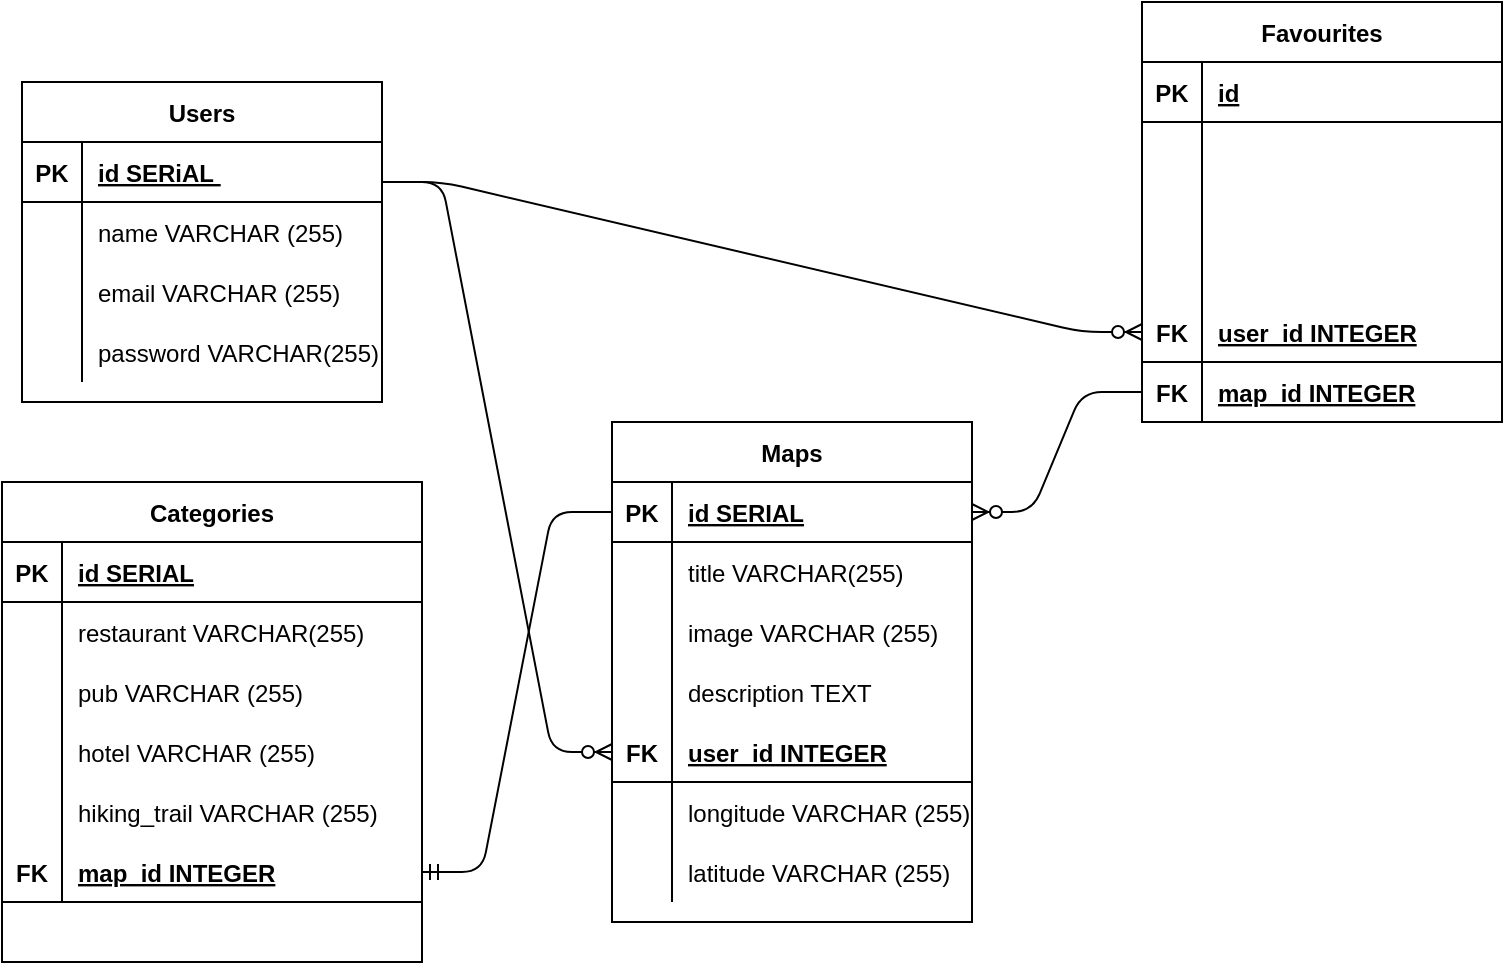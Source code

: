 <mxfile version="14.9.7" type="github">
  <diagram id="TrnQOXp9rY2w7XfySNES" name="Page-1">
    <mxGraphModel dx="1426" dy="794" grid="1" gridSize="10" guides="1" tooltips="1" connect="1" arrows="1" fold="1" page="1" pageScale="1" pageWidth="850" pageHeight="1100" math="0" shadow="0">
      <root>
        <mxCell id="0" />
        <mxCell id="1" parent="0" />
        <mxCell id="OUigYOL4HRTRg1foc2ci-1" value="Users" style="shape=table;startSize=30;container=1;collapsible=1;childLayout=tableLayout;fixedRows=1;rowLines=0;fontStyle=1;align=center;resizeLast=1;" vertex="1" parent="1">
          <mxGeometry x="40" y="80" width="180" height="160" as="geometry" />
        </mxCell>
        <mxCell id="OUigYOL4HRTRg1foc2ci-2" value="" style="shape=partialRectangle;collapsible=0;dropTarget=0;pointerEvents=0;fillColor=none;top=0;left=0;bottom=1;right=0;points=[[0,0.5],[1,0.5]];portConstraint=eastwest;" vertex="1" parent="OUigYOL4HRTRg1foc2ci-1">
          <mxGeometry y="30" width="180" height="30" as="geometry" />
        </mxCell>
        <mxCell id="OUigYOL4HRTRg1foc2ci-3" value="PK" style="shape=partialRectangle;connectable=0;fillColor=none;top=0;left=0;bottom=0;right=0;fontStyle=1;overflow=hidden;" vertex="1" parent="OUigYOL4HRTRg1foc2ci-2">
          <mxGeometry width="30" height="30" as="geometry" />
        </mxCell>
        <mxCell id="OUigYOL4HRTRg1foc2ci-4" value="id SERiAL " style="shape=partialRectangle;connectable=0;fillColor=none;top=0;left=0;bottom=0;right=0;align=left;spacingLeft=6;fontStyle=5;overflow=hidden;" vertex="1" parent="OUigYOL4HRTRg1foc2ci-2">
          <mxGeometry x="30" width="150" height="30" as="geometry" />
        </mxCell>
        <mxCell id="OUigYOL4HRTRg1foc2ci-5" value="" style="shape=partialRectangle;collapsible=0;dropTarget=0;pointerEvents=0;fillColor=none;top=0;left=0;bottom=0;right=0;points=[[0,0.5],[1,0.5]];portConstraint=eastwest;" vertex="1" parent="OUigYOL4HRTRg1foc2ci-1">
          <mxGeometry y="60" width="180" height="30" as="geometry" />
        </mxCell>
        <mxCell id="OUigYOL4HRTRg1foc2ci-6" value="" style="shape=partialRectangle;connectable=0;fillColor=none;top=0;left=0;bottom=0;right=0;editable=1;overflow=hidden;" vertex="1" parent="OUigYOL4HRTRg1foc2ci-5">
          <mxGeometry width="30" height="30" as="geometry" />
        </mxCell>
        <mxCell id="OUigYOL4HRTRg1foc2ci-7" value="name VARCHAR (255)" style="shape=partialRectangle;connectable=0;fillColor=none;top=0;left=0;bottom=0;right=0;align=left;spacingLeft=6;overflow=hidden;" vertex="1" parent="OUigYOL4HRTRg1foc2ci-5">
          <mxGeometry x="30" width="150" height="30" as="geometry" />
        </mxCell>
        <mxCell id="OUigYOL4HRTRg1foc2ci-8" value="" style="shape=partialRectangle;collapsible=0;dropTarget=0;pointerEvents=0;fillColor=none;top=0;left=0;bottom=0;right=0;points=[[0,0.5],[1,0.5]];portConstraint=eastwest;" vertex="1" parent="OUigYOL4HRTRg1foc2ci-1">
          <mxGeometry y="90" width="180" height="30" as="geometry" />
        </mxCell>
        <mxCell id="OUigYOL4HRTRg1foc2ci-9" value="" style="shape=partialRectangle;connectable=0;fillColor=none;top=0;left=0;bottom=0;right=0;editable=1;overflow=hidden;" vertex="1" parent="OUigYOL4HRTRg1foc2ci-8">
          <mxGeometry width="30" height="30" as="geometry" />
        </mxCell>
        <mxCell id="OUigYOL4HRTRg1foc2ci-10" value="email VARCHAR (255)" style="shape=partialRectangle;connectable=0;fillColor=none;top=0;left=0;bottom=0;right=0;align=left;spacingLeft=6;overflow=hidden;" vertex="1" parent="OUigYOL4HRTRg1foc2ci-8">
          <mxGeometry x="30" width="150" height="30" as="geometry" />
        </mxCell>
        <mxCell id="OUigYOL4HRTRg1foc2ci-11" value="" style="shape=partialRectangle;collapsible=0;dropTarget=0;pointerEvents=0;fillColor=none;top=0;left=0;bottom=0;right=0;points=[[0,0.5],[1,0.5]];portConstraint=eastwest;" vertex="1" parent="OUigYOL4HRTRg1foc2ci-1">
          <mxGeometry y="120" width="180" height="30" as="geometry" />
        </mxCell>
        <mxCell id="OUigYOL4HRTRg1foc2ci-12" value="" style="shape=partialRectangle;connectable=0;fillColor=none;top=0;left=0;bottom=0;right=0;editable=1;overflow=hidden;" vertex="1" parent="OUigYOL4HRTRg1foc2ci-11">
          <mxGeometry width="30" height="30" as="geometry" />
        </mxCell>
        <mxCell id="OUigYOL4HRTRg1foc2ci-13" value="password VARCHAR(255)" style="shape=partialRectangle;connectable=0;fillColor=none;top=0;left=0;bottom=0;right=0;align=left;spacingLeft=6;overflow=hidden;" vertex="1" parent="OUigYOL4HRTRg1foc2ci-11">
          <mxGeometry x="30" width="150" height="30" as="geometry" />
        </mxCell>
        <mxCell id="OUigYOL4HRTRg1foc2ci-14" value="Maps" style="shape=table;startSize=30;container=1;collapsible=1;childLayout=tableLayout;fixedRows=1;rowLines=0;fontStyle=1;align=center;resizeLast=1;" vertex="1" parent="1">
          <mxGeometry x="335" y="250" width="180" height="250" as="geometry" />
        </mxCell>
        <mxCell id="OUigYOL4HRTRg1foc2ci-15" value="" style="shape=partialRectangle;collapsible=0;dropTarget=0;pointerEvents=0;fillColor=none;top=0;left=0;bottom=1;right=0;points=[[0,0.5],[1,0.5]];portConstraint=eastwest;" vertex="1" parent="OUigYOL4HRTRg1foc2ci-14">
          <mxGeometry y="30" width="180" height="30" as="geometry" />
        </mxCell>
        <mxCell id="OUigYOL4HRTRg1foc2ci-16" value="PK" style="shape=partialRectangle;connectable=0;fillColor=none;top=0;left=0;bottom=0;right=0;fontStyle=1;overflow=hidden;" vertex="1" parent="OUigYOL4HRTRg1foc2ci-15">
          <mxGeometry width="30" height="30" as="geometry" />
        </mxCell>
        <mxCell id="OUigYOL4HRTRg1foc2ci-17" value="id SERIAL" style="shape=partialRectangle;connectable=0;fillColor=none;top=0;left=0;bottom=0;right=0;align=left;spacingLeft=6;fontStyle=5;overflow=hidden;" vertex="1" parent="OUigYOL4HRTRg1foc2ci-15">
          <mxGeometry x="30" width="150" height="30" as="geometry" />
        </mxCell>
        <mxCell id="OUigYOL4HRTRg1foc2ci-18" value="" style="shape=partialRectangle;collapsible=0;dropTarget=0;pointerEvents=0;fillColor=none;top=0;left=0;bottom=0;right=0;points=[[0,0.5],[1,0.5]];portConstraint=eastwest;" vertex="1" parent="OUigYOL4HRTRg1foc2ci-14">
          <mxGeometry y="60" width="180" height="30" as="geometry" />
        </mxCell>
        <mxCell id="OUigYOL4HRTRg1foc2ci-19" value="" style="shape=partialRectangle;connectable=0;fillColor=none;top=0;left=0;bottom=0;right=0;editable=1;overflow=hidden;" vertex="1" parent="OUigYOL4HRTRg1foc2ci-18">
          <mxGeometry width="30" height="30" as="geometry" />
        </mxCell>
        <mxCell id="OUigYOL4HRTRg1foc2ci-20" value="title VARCHAR(255)" style="shape=partialRectangle;connectable=0;fillColor=none;top=0;left=0;bottom=0;right=0;align=left;spacingLeft=6;overflow=hidden;" vertex="1" parent="OUigYOL4HRTRg1foc2ci-18">
          <mxGeometry x="30" width="150" height="30" as="geometry" />
        </mxCell>
        <mxCell id="OUigYOL4HRTRg1foc2ci-21" value="" style="shape=partialRectangle;collapsible=0;dropTarget=0;pointerEvents=0;fillColor=none;top=0;left=0;bottom=0;right=0;points=[[0,0.5],[1,0.5]];portConstraint=eastwest;" vertex="1" parent="OUigYOL4HRTRg1foc2ci-14">
          <mxGeometry y="90" width="180" height="30" as="geometry" />
        </mxCell>
        <mxCell id="OUigYOL4HRTRg1foc2ci-22" value="" style="shape=partialRectangle;connectable=0;fillColor=none;top=0;left=0;bottom=0;right=0;editable=1;overflow=hidden;" vertex="1" parent="OUigYOL4HRTRg1foc2ci-21">
          <mxGeometry width="30" height="30" as="geometry" />
        </mxCell>
        <mxCell id="OUigYOL4HRTRg1foc2ci-23" value="image VARCHAR (255)" style="shape=partialRectangle;connectable=0;fillColor=none;top=0;left=0;bottom=0;right=0;align=left;spacingLeft=6;overflow=hidden;" vertex="1" parent="OUigYOL4HRTRg1foc2ci-21">
          <mxGeometry x="30" width="150" height="30" as="geometry" />
        </mxCell>
        <mxCell id="OUigYOL4HRTRg1foc2ci-24" value="" style="shape=partialRectangle;collapsible=0;dropTarget=0;pointerEvents=0;fillColor=none;top=0;left=0;bottom=0;right=0;points=[[0,0.5],[1,0.5]];portConstraint=eastwest;" vertex="1" parent="OUigYOL4HRTRg1foc2ci-14">
          <mxGeometry y="120" width="180" height="30" as="geometry" />
        </mxCell>
        <mxCell id="OUigYOL4HRTRg1foc2ci-25" value="" style="shape=partialRectangle;connectable=0;fillColor=none;top=0;left=0;bottom=0;right=0;editable=1;overflow=hidden;" vertex="1" parent="OUigYOL4HRTRg1foc2ci-24">
          <mxGeometry width="30" height="30" as="geometry" />
        </mxCell>
        <mxCell id="OUigYOL4HRTRg1foc2ci-26" value="description TEXT" style="shape=partialRectangle;connectable=0;fillColor=none;top=0;left=0;bottom=0;right=0;align=left;spacingLeft=6;overflow=hidden;" vertex="1" parent="OUigYOL4HRTRg1foc2ci-24">
          <mxGeometry x="30" width="150" height="30" as="geometry" />
        </mxCell>
        <mxCell id="OUigYOL4HRTRg1foc2ci-27" value="" style="shape=partialRectangle;collapsible=0;dropTarget=0;pointerEvents=0;fillColor=none;top=0;left=0;bottom=1;right=0;points=[[0,0.5],[1,0.5]];portConstraint=eastwest;" vertex="1" parent="OUigYOL4HRTRg1foc2ci-14">
          <mxGeometry y="150" width="180" height="30" as="geometry" />
        </mxCell>
        <mxCell id="OUigYOL4HRTRg1foc2ci-28" value="FK" style="shape=partialRectangle;connectable=0;fillColor=none;top=0;left=0;bottom=0;right=0;fontStyle=1;overflow=hidden;" vertex="1" parent="OUigYOL4HRTRg1foc2ci-27">
          <mxGeometry width="30" height="30" as="geometry" />
        </mxCell>
        <mxCell id="OUigYOL4HRTRg1foc2ci-29" value="user_id INTEGER" style="shape=partialRectangle;connectable=0;fillColor=none;top=0;left=0;bottom=0;right=0;align=left;spacingLeft=6;fontStyle=5;overflow=hidden;" vertex="1" parent="OUigYOL4HRTRg1foc2ci-27">
          <mxGeometry x="30" width="150" height="30" as="geometry" />
        </mxCell>
        <mxCell id="OUigYOL4HRTRg1foc2ci-53" value="" style="shape=partialRectangle;collapsible=0;dropTarget=0;pointerEvents=0;fillColor=none;top=0;left=0;bottom=0;right=0;points=[[0,0.5],[1,0.5]];portConstraint=eastwest;" vertex="1" parent="OUigYOL4HRTRg1foc2ci-14">
          <mxGeometry y="180" width="180" height="30" as="geometry" />
        </mxCell>
        <mxCell id="OUigYOL4HRTRg1foc2ci-54" value="" style="shape=partialRectangle;connectable=0;fillColor=none;top=0;left=0;bottom=0;right=0;editable=1;overflow=hidden;" vertex="1" parent="OUigYOL4HRTRg1foc2ci-53">
          <mxGeometry width="30" height="30" as="geometry" />
        </mxCell>
        <mxCell id="OUigYOL4HRTRg1foc2ci-55" value="longitude VARCHAR (255)" style="shape=partialRectangle;connectable=0;fillColor=none;top=0;left=0;bottom=0;right=0;align=left;spacingLeft=6;overflow=hidden;" vertex="1" parent="OUigYOL4HRTRg1foc2ci-53">
          <mxGeometry x="30" width="150" height="30" as="geometry" />
        </mxCell>
        <mxCell id="OUigYOL4HRTRg1foc2ci-56" value="" style="shape=partialRectangle;collapsible=0;dropTarget=0;pointerEvents=0;fillColor=none;top=0;left=0;bottom=0;right=0;points=[[0,0.5],[1,0.5]];portConstraint=eastwest;" vertex="1" parent="OUigYOL4HRTRg1foc2ci-14">
          <mxGeometry y="210" width="180" height="30" as="geometry" />
        </mxCell>
        <mxCell id="OUigYOL4HRTRg1foc2ci-57" value="" style="shape=partialRectangle;connectable=0;fillColor=none;top=0;left=0;bottom=0;right=0;editable=1;overflow=hidden;" vertex="1" parent="OUigYOL4HRTRg1foc2ci-56">
          <mxGeometry width="30" height="30" as="geometry" />
        </mxCell>
        <mxCell id="OUigYOL4HRTRg1foc2ci-58" value="latitude VARCHAR (255)" style="shape=partialRectangle;connectable=0;fillColor=none;top=0;left=0;bottom=0;right=0;align=left;spacingLeft=6;overflow=hidden;" vertex="1" parent="OUigYOL4HRTRg1foc2ci-56">
          <mxGeometry x="30" width="150" height="30" as="geometry" />
        </mxCell>
        <mxCell id="OUigYOL4HRTRg1foc2ci-30" value="Categories" style="shape=table;startSize=30;container=1;collapsible=1;childLayout=tableLayout;fixedRows=1;rowLines=0;fontStyle=1;align=center;resizeLast=1;" vertex="1" parent="1">
          <mxGeometry x="30" y="280" width="210" height="240" as="geometry" />
        </mxCell>
        <mxCell id="OUigYOL4HRTRg1foc2ci-31" value="" style="shape=partialRectangle;collapsible=0;dropTarget=0;pointerEvents=0;fillColor=none;top=0;left=0;bottom=1;right=0;points=[[0,0.5],[1,0.5]];portConstraint=eastwest;" vertex="1" parent="OUigYOL4HRTRg1foc2ci-30">
          <mxGeometry y="30" width="210" height="30" as="geometry" />
        </mxCell>
        <mxCell id="OUigYOL4HRTRg1foc2ci-32" value="PK" style="shape=partialRectangle;connectable=0;fillColor=none;top=0;left=0;bottom=0;right=0;fontStyle=1;overflow=hidden;" vertex="1" parent="OUigYOL4HRTRg1foc2ci-31">
          <mxGeometry width="30" height="30" as="geometry" />
        </mxCell>
        <mxCell id="OUigYOL4HRTRg1foc2ci-33" value="id SERIAL" style="shape=partialRectangle;connectable=0;fillColor=none;top=0;left=0;bottom=0;right=0;align=left;spacingLeft=6;fontStyle=5;overflow=hidden;" vertex="1" parent="OUigYOL4HRTRg1foc2ci-31">
          <mxGeometry x="30" width="180" height="30" as="geometry" />
        </mxCell>
        <mxCell id="OUigYOL4HRTRg1foc2ci-34" value="" style="shape=partialRectangle;collapsible=0;dropTarget=0;pointerEvents=0;fillColor=none;top=0;left=0;bottom=0;right=0;points=[[0,0.5],[1,0.5]];portConstraint=eastwest;" vertex="1" parent="OUigYOL4HRTRg1foc2ci-30">
          <mxGeometry y="60" width="210" height="30" as="geometry" />
        </mxCell>
        <mxCell id="OUigYOL4HRTRg1foc2ci-35" value="" style="shape=partialRectangle;connectable=0;fillColor=none;top=0;left=0;bottom=0;right=0;editable=1;overflow=hidden;" vertex="1" parent="OUigYOL4HRTRg1foc2ci-34">
          <mxGeometry width="30" height="30" as="geometry" />
        </mxCell>
        <mxCell id="OUigYOL4HRTRg1foc2ci-36" value="restaurant VARCHAR(255)" style="shape=partialRectangle;connectable=0;fillColor=none;top=0;left=0;bottom=0;right=0;align=left;spacingLeft=6;overflow=hidden;" vertex="1" parent="OUigYOL4HRTRg1foc2ci-34">
          <mxGeometry x="30" width="180" height="30" as="geometry" />
        </mxCell>
        <mxCell id="OUigYOL4HRTRg1foc2ci-37" value="" style="shape=partialRectangle;collapsible=0;dropTarget=0;pointerEvents=0;fillColor=none;top=0;left=0;bottom=0;right=0;points=[[0,0.5],[1,0.5]];portConstraint=eastwest;" vertex="1" parent="OUigYOL4HRTRg1foc2ci-30">
          <mxGeometry y="90" width="210" height="30" as="geometry" />
        </mxCell>
        <mxCell id="OUigYOL4HRTRg1foc2ci-38" value="" style="shape=partialRectangle;connectable=0;fillColor=none;top=0;left=0;bottom=0;right=0;editable=1;overflow=hidden;" vertex="1" parent="OUigYOL4HRTRg1foc2ci-37">
          <mxGeometry width="30" height="30" as="geometry" />
        </mxCell>
        <mxCell id="OUigYOL4HRTRg1foc2ci-39" value="pub VARCHAR (255)" style="shape=partialRectangle;connectable=0;fillColor=none;top=0;left=0;bottom=0;right=0;align=left;spacingLeft=6;overflow=hidden;" vertex="1" parent="OUigYOL4HRTRg1foc2ci-37">
          <mxGeometry x="30" width="180" height="30" as="geometry" />
        </mxCell>
        <mxCell id="OUigYOL4HRTRg1foc2ci-40" value="" style="shape=partialRectangle;collapsible=0;dropTarget=0;pointerEvents=0;fillColor=none;top=0;left=0;bottom=0;right=0;points=[[0,0.5],[1,0.5]];portConstraint=eastwest;" vertex="1" parent="OUigYOL4HRTRg1foc2ci-30">
          <mxGeometry y="120" width="210" height="30" as="geometry" />
        </mxCell>
        <mxCell id="OUigYOL4HRTRg1foc2ci-41" value="" style="shape=partialRectangle;connectable=0;fillColor=none;top=0;left=0;bottom=0;right=0;editable=1;overflow=hidden;" vertex="1" parent="OUigYOL4HRTRg1foc2ci-40">
          <mxGeometry width="30" height="30" as="geometry" />
        </mxCell>
        <mxCell id="OUigYOL4HRTRg1foc2ci-42" value="hotel VARCHAR (255)" style="shape=partialRectangle;connectable=0;fillColor=none;top=0;left=0;bottom=0;right=0;align=left;spacingLeft=6;overflow=hidden;" vertex="1" parent="OUigYOL4HRTRg1foc2ci-40">
          <mxGeometry x="30" width="180" height="30" as="geometry" />
        </mxCell>
        <mxCell id="OUigYOL4HRTRg1foc2ci-43" value="" style="shape=partialRectangle;collapsible=0;dropTarget=0;pointerEvents=0;fillColor=none;top=0;left=0;bottom=0;right=0;points=[[0,0.5],[1,0.5]];portConstraint=eastwest;" vertex="1" parent="OUigYOL4HRTRg1foc2ci-30">
          <mxGeometry y="150" width="210" height="30" as="geometry" />
        </mxCell>
        <mxCell id="OUigYOL4HRTRg1foc2ci-44" value="" style="shape=partialRectangle;connectable=0;fillColor=none;top=0;left=0;bottom=0;right=0;editable=1;overflow=hidden;" vertex="1" parent="OUigYOL4HRTRg1foc2ci-43">
          <mxGeometry width="30" height="30" as="geometry" />
        </mxCell>
        <mxCell id="OUigYOL4HRTRg1foc2ci-45" value="hiking_trail VARCHAR (255)" style="shape=partialRectangle;connectable=0;fillColor=none;top=0;left=0;bottom=0;right=0;align=left;spacingLeft=6;overflow=hidden;" vertex="1" parent="OUigYOL4HRTRg1foc2ci-43">
          <mxGeometry x="30" width="180" height="30" as="geometry" />
        </mxCell>
        <mxCell id="OUigYOL4HRTRg1foc2ci-50" value="" style="shape=partialRectangle;collapsible=0;dropTarget=0;pointerEvents=0;fillColor=none;top=0;left=0;bottom=1;right=0;points=[[0,0.5],[1,0.5]];portConstraint=eastwest;" vertex="1" parent="OUigYOL4HRTRg1foc2ci-30">
          <mxGeometry y="180" width="210" height="30" as="geometry" />
        </mxCell>
        <mxCell id="OUigYOL4HRTRg1foc2ci-51" value="FK" style="shape=partialRectangle;connectable=0;fillColor=none;top=0;left=0;bottom=0;right=0;fontStyle=1;overflow=hidden;" vertex="1" parent="OUigYOL4HRTRg1foc2ci-50">
          <mxGeometry width="30" height="30" as="geometry" />
        </mxCell>
        <mxCell id="OUigYOL4HRTRg1foc2ci-52" value="map_id INTEGER" style="shape=partialRectangle;connectable=0;fillColor=none;top=0;left=0;bottom=0;right=0;align=left;spacingLeft=6;fontStyle=5;overflow=hidden;" vertex="1" parent="OUigYOL4HRTRg1foc2ci-50">
          <mxGeometry x="30" width="180" height="30" as="geometry" />
        </mxCell>
        <mxCell id="OUigYOL4HRTRg1foc2ci-59" value="Favourites" style="shape=table;startSize=30;container=1;collapsible=1;childLayout=tableLayout;fixedRows=1;rowLines=0;fontStyle=1;align=center;resizeLast=1;" vertex="1" parent="1">
          <mxGeometry x="600" y="40" width="180" height="210" as="geometry" />
        </mxCell>
        <mxCell id="OUigYOL4HRTRg1foc2ci-60" value="" style="shape=partialRectangle;collapsible=0;dropTarget=0;pointerEvents=0;fillColor=none;top=0;left=0;bottom=1;right=0;points=[[0,0.5],[1,0.5]];portConstraint=eastwest;" vertex="1" parent="OUigYOL4HRTRg1foc2ci-59">
          <mxGeometry y="30" width="180" height="30" as="geometry" />
        </mxCell>
        <mxCell id="OUigYOL4HRTRg1foc2ci-61" value="PK" style="shape=partialRectangle;connectable=0;fillColor=none;top=0;left=0;bottom=0;right=0;fontStyle=1;overflow=hidden;" vertex="1" parent="OUigYOL4HRTRg1foc2ci-60">
          <mxGeometry width="30" height="30" as="geometry" />
        </mxCell>
        <mxCell id="OUigYOL4HRTRg1foc2ci-62" value="id" style="shape=partialRectangle;connectable=0;fillColor=none;top=0;left=0;bottom=0;right=0;align=left;spacingLeft=6;fontStyle=5;overflow=hidden;" vertex="1" parent="OUigYOL4HRTRg1foc2ci-60">
          <mxGeometry x="30" width="150" height="30" as="geometry" />
        </mxCell>
        <mxCell id="OUigYOL4HRTRg1foc2ci-63" value="" style="shape=partialRectangle;collapsible=0;dropTarget=0;pointerEvents=0;fillColor=none;top=0;left=0;bottom=0;right=0;points=[[0,0.5],[1,0.5]];portConstraint=eastwest;" vertex="1" parent="OUigYOL4HRTRg1foc2ci-59">
          <mxGeometry y="60" width="180" height="30" as="geometry" />
        </mxCell>
        <mxCell id="OUigYOL4HRTRg1foc2ci-64" value="" style="shape=partialRectangle;connectable=0;fillColor=none;top=0;left=0;bottom=0;right=0;editable=1;overflow=hidden;" vertex="1" parent="OUigYOL4HRTRg1foc2ci-63">
          <mxGeometry width="30" height="30" as="geometry" />
        </mxCell>
        <mxCell id="OUigYOL4HRTRg1foc2ci-65" value="" style="shape=partialRectangle;connectable=0;fillColor=none;top=0;left=0;bottom=0;right=0;align=left;spacingLeft=6;overflow=hidden;" vertex="1" parent="OUigYOL4HRTRg1foc2ci-63">
          <mxGeometry x="30" width="150" height="30" as="geometry" />
        </mxCell>
        <mxCell id="OUigYOL4HRTRg1foc2ci-66" value="" style="shape=partialRectangle;collapsible=0;dropTarget=0;pointerEvents=0;fillColor=none;top=0;left=0;bottom=0;right=0;points=[[0,0.5],[1,0.5]];portConstraint=eastwest;" vertex="1" parent="OUigYOL4HRTRg1foc2ci-59">
          <mxGeometry y="90" width="180" height="30" as="geometry" />
        </mxCell>
        <mxCell id="OUigYOL4HRTRg1foc2ci-67" value="" style="shape=partialRectangle;connectable=0;fillColor=none;top=0;left=0;bottom=0;right=0;editable=1;overflow=hidden;" vertex="1" parent="OUigYOL4HRTRg1foc2ci-66">
          <mxGeometry width="30" height="30" as="geometry" />
        </mxCell>
        <mxCell id="OUigYOL4HRTRg1foc2ci-68" value="" style="shape=partialRectangle;connectable=0;fillColor=none;top=0;left=0;bottom=0;right=0;align=left;spacingLeft=6;overflow=hidden;" vertex="1" parent="OUigYOL4HRTRg1foc2ci-66">
          <mxGeometry x="30" width="150" height="30" as="geometry" />
        </mxCell>
        <mxCell id="OUigYOL4HRTRg1foc2ci-69" value="" style="shape=partialRectangle;collapsible=0;dropTarget=0;pointerEvents=0;fillColor=none;top=0;left=0;bottom=0;right=0;points=[[0,0.5],[1,0.5]];portConstraint=eastwest;" vertex="1" parent="OUigYOL4HRTRg1foc2ci-59">
          <mxGeometry y="120" width="180" height="30" as="geometry" />
        </mxCell>
        <mxCell id="OUigYOL4HRTRg1foc2ci-70" value="" style="shape=partialRectangle;connectable=0;fillColor=none;top=0;left=0;bottom=0;right=0;editable=1;overflow=hidden;" vertex="1" parent="OUigYOL4HRTRg1foc2ci-69">
          <mxGeometry width="30" height="30" as="geometry" />
        </mxCell>
        <mxCell id="OUigYOL4HRTRg1foc2ci-71" value="" style="shape=partialRectangle;connectable=0;fillColor=none;top=0;left=0;bottom=0;right=0;align=left;spacingLeft=6;overflow=hidden;" vertex="1" parent="OUigYOL4HRTRg1foc2ci-69">
          <mxGeometry x="30" width="150" height="30" as="geometry" />
        </mxCell>
        <mxCell id="OUigYOL4HRTRg1foc2ci-72" value="" style="shape=partialRectangle;collapsible=0;dropTarget=0;pointerEvents=0;fillColor=none;top=0;left=0;bottom=1;right=0;points=[[0,0.5],[1,0.5]];portConstraint=eastwest;" vertex="1" parent="OUigYOL4HRTRg1foc2ci-59">
          <mxGeometry y="150" width="180" height="30" as="geometry" />
        </mxCell>
        <mxCell id="OUigYOL4HRTRg1foc2ci-73" value="FK" style="shape=partialRectangle;connectable=0;fillColor=none;top=0;left=0;bottom=0;right=0;fontStyle=1;overflow=hidden;" vertex="1" parent="OUigYOL4HRTRg1foc2ci-72">
          <mxGeometry width="30" height="30" as="geometry" />
        </mxCell>
        <mxCell id="OUigYOL4HRTRg1foc2ci-74" value="user_id INTEGER" style="shape=partialRectangle;connectable=0;fillColor=none;top=0;left=0;bottom=0;right=0;align=left;spacingLeft=6;fontStyle=5;overflow=hidden;" vertex="1" parent="OUigYOL4HRTRg1foc2ci-72">
          <mxGeometry x="30" width="150" height="30" as="geometry" />
        </mxCell>
        <mxCell id="OUigYOL4HRTRg1foc2ci-75" value="" style="shape=partialRectangle;collapsible=0;dropTarget=0;pointerEvents=0;fillColor=none;top=0;left=0;bottom=1;right=0;points=[[0,0.5],[1,0.5]];portConstraint=eastwest;" vertex="1" parent="OUigYOL4HRTRg1foc2ci-59">
          <mxGeometry y="180" width="180" height="30" as="geometry" />
        </mxCell>
        <mxCell id="OUigYOL4HRTRg1foc2ci-76" value="FK" style="shape=partialRectangle;connectable=0;fillColor=none;top=0;left=0;bottom=0;right=0;fontStyle=1;overflow=hidden;" vertex="1" parent="OUigYOL4HRTRg1foc2ci-75">
          <mxGeometry width="30" height="30" as="geometry" />
        </mxCell>
        <mxCell id="OUigYOL4HRTRg1foc2ci-77" value="map_id INTEGER" style="shape=partialRectangle;connectable=0;fillColor=none;top=0;left=0;bottom=0;right=0;align=left;spacingLeft=6;fontStyle=5;overflow=hidden;" vertex="1" parent="OUigYOL4HRTRg1foc2ci-75">
          <mxGeometry x="30" width="150" height="30" as="geometry" />
        </mxCell>
        <mxCell id="OUigYOL4HRTRg1foc2ci-79" value="" style="edgeStyle=entityRelationEdgeStyle;fontSize=12;html=1;endArrow=ERzeroToMany;endFill=1;entryX=0;entryY=0.5;entryDx=0;entryDy=0;" edge="1" parent="1" target="OUigYOL4HRTRg1foc2ci-27">
          <mxGeometry width="100" height="100" relative="1" as="geometry">
            <mxPoint x="220" y="130" as="sourcePoint" />
            <mxPoint x="320" y="30" as="targetPoint" />
          </mxGeometry>
        </mxCell>
        <mxCell id="OUigYOL4HRTRg1foc2ci-81" value="" style="edgeStyle=entityRelationEdgeStyle;fontSize=12;html=1;endArrow=ERzeroToMany;endFill=1;entryX=0;entryY=0.5;entryDx=0;entryDy=0;" edge="1" parent="1" target="OUigYOL4HRTRg1foc2ci-72">
          <mxGeometry width="100" height="100" relative="1" as="geometry">
            <mxPoint x="220" y="130" as="sourcePoint" />
            <mxPoint x="320" y="30" as="targetPoint" />
          </mxGeometry>
        </mxCell>
        <mxCell id="OUigYOL4HRTRg1foc2ci-82" value="" style="edgeStyle=entityRelationEdgeStyle;fontSize=12;html=1;endArrow=ERzeroToMany;endFill=1;entryX=1;entryY=0.5;entryDx=0;entryDy=0;exitX=0;exitY=0.5;exitDx=0;exitDy=0;" edge="1" parent="1" source="OUigYOL4HRTRg1foc2ci-75" target="OUigYOL4HRTRg1foc2ci-15">
          <mxGeometry width="100" height="100" relative="1" as="geometry">
            <mxPoint x="550" y="440" as="sourcePoint" />
            <mxPoint x="650" y="340" as="targetPoint" />
          </mxGeometry>
        </mxCell>
        <mxCell id="OUigYOL4HRTRg1foc2ci-83" value="" style="edgeStyle=entityRelationEdgeStyle;fontSize=12;html=1;endArrow=ERmandOne;entryX=1;entryY=0.5;entryDx=0;entryDy=0;exitX=0;exitY=0.5;exitDx=0;exitDy=0;" edge="1" parent="1" source="OUigYOL4HRTRg1foc2ci-15" target="OUigYOL4HRTRg1foc2ci-50">
          <mxGeometry width="100" height="100" relative="1" as="geometry">
            <mxPoint x="370" y="450" as="sourcePoint" />
            <mxPoint x="470" y="350" as="targetPoint" />
          </mxGeometry>
        </mxCell>
      </root>
    </mxGraphModel>
  </diagram>
</mxfile>
